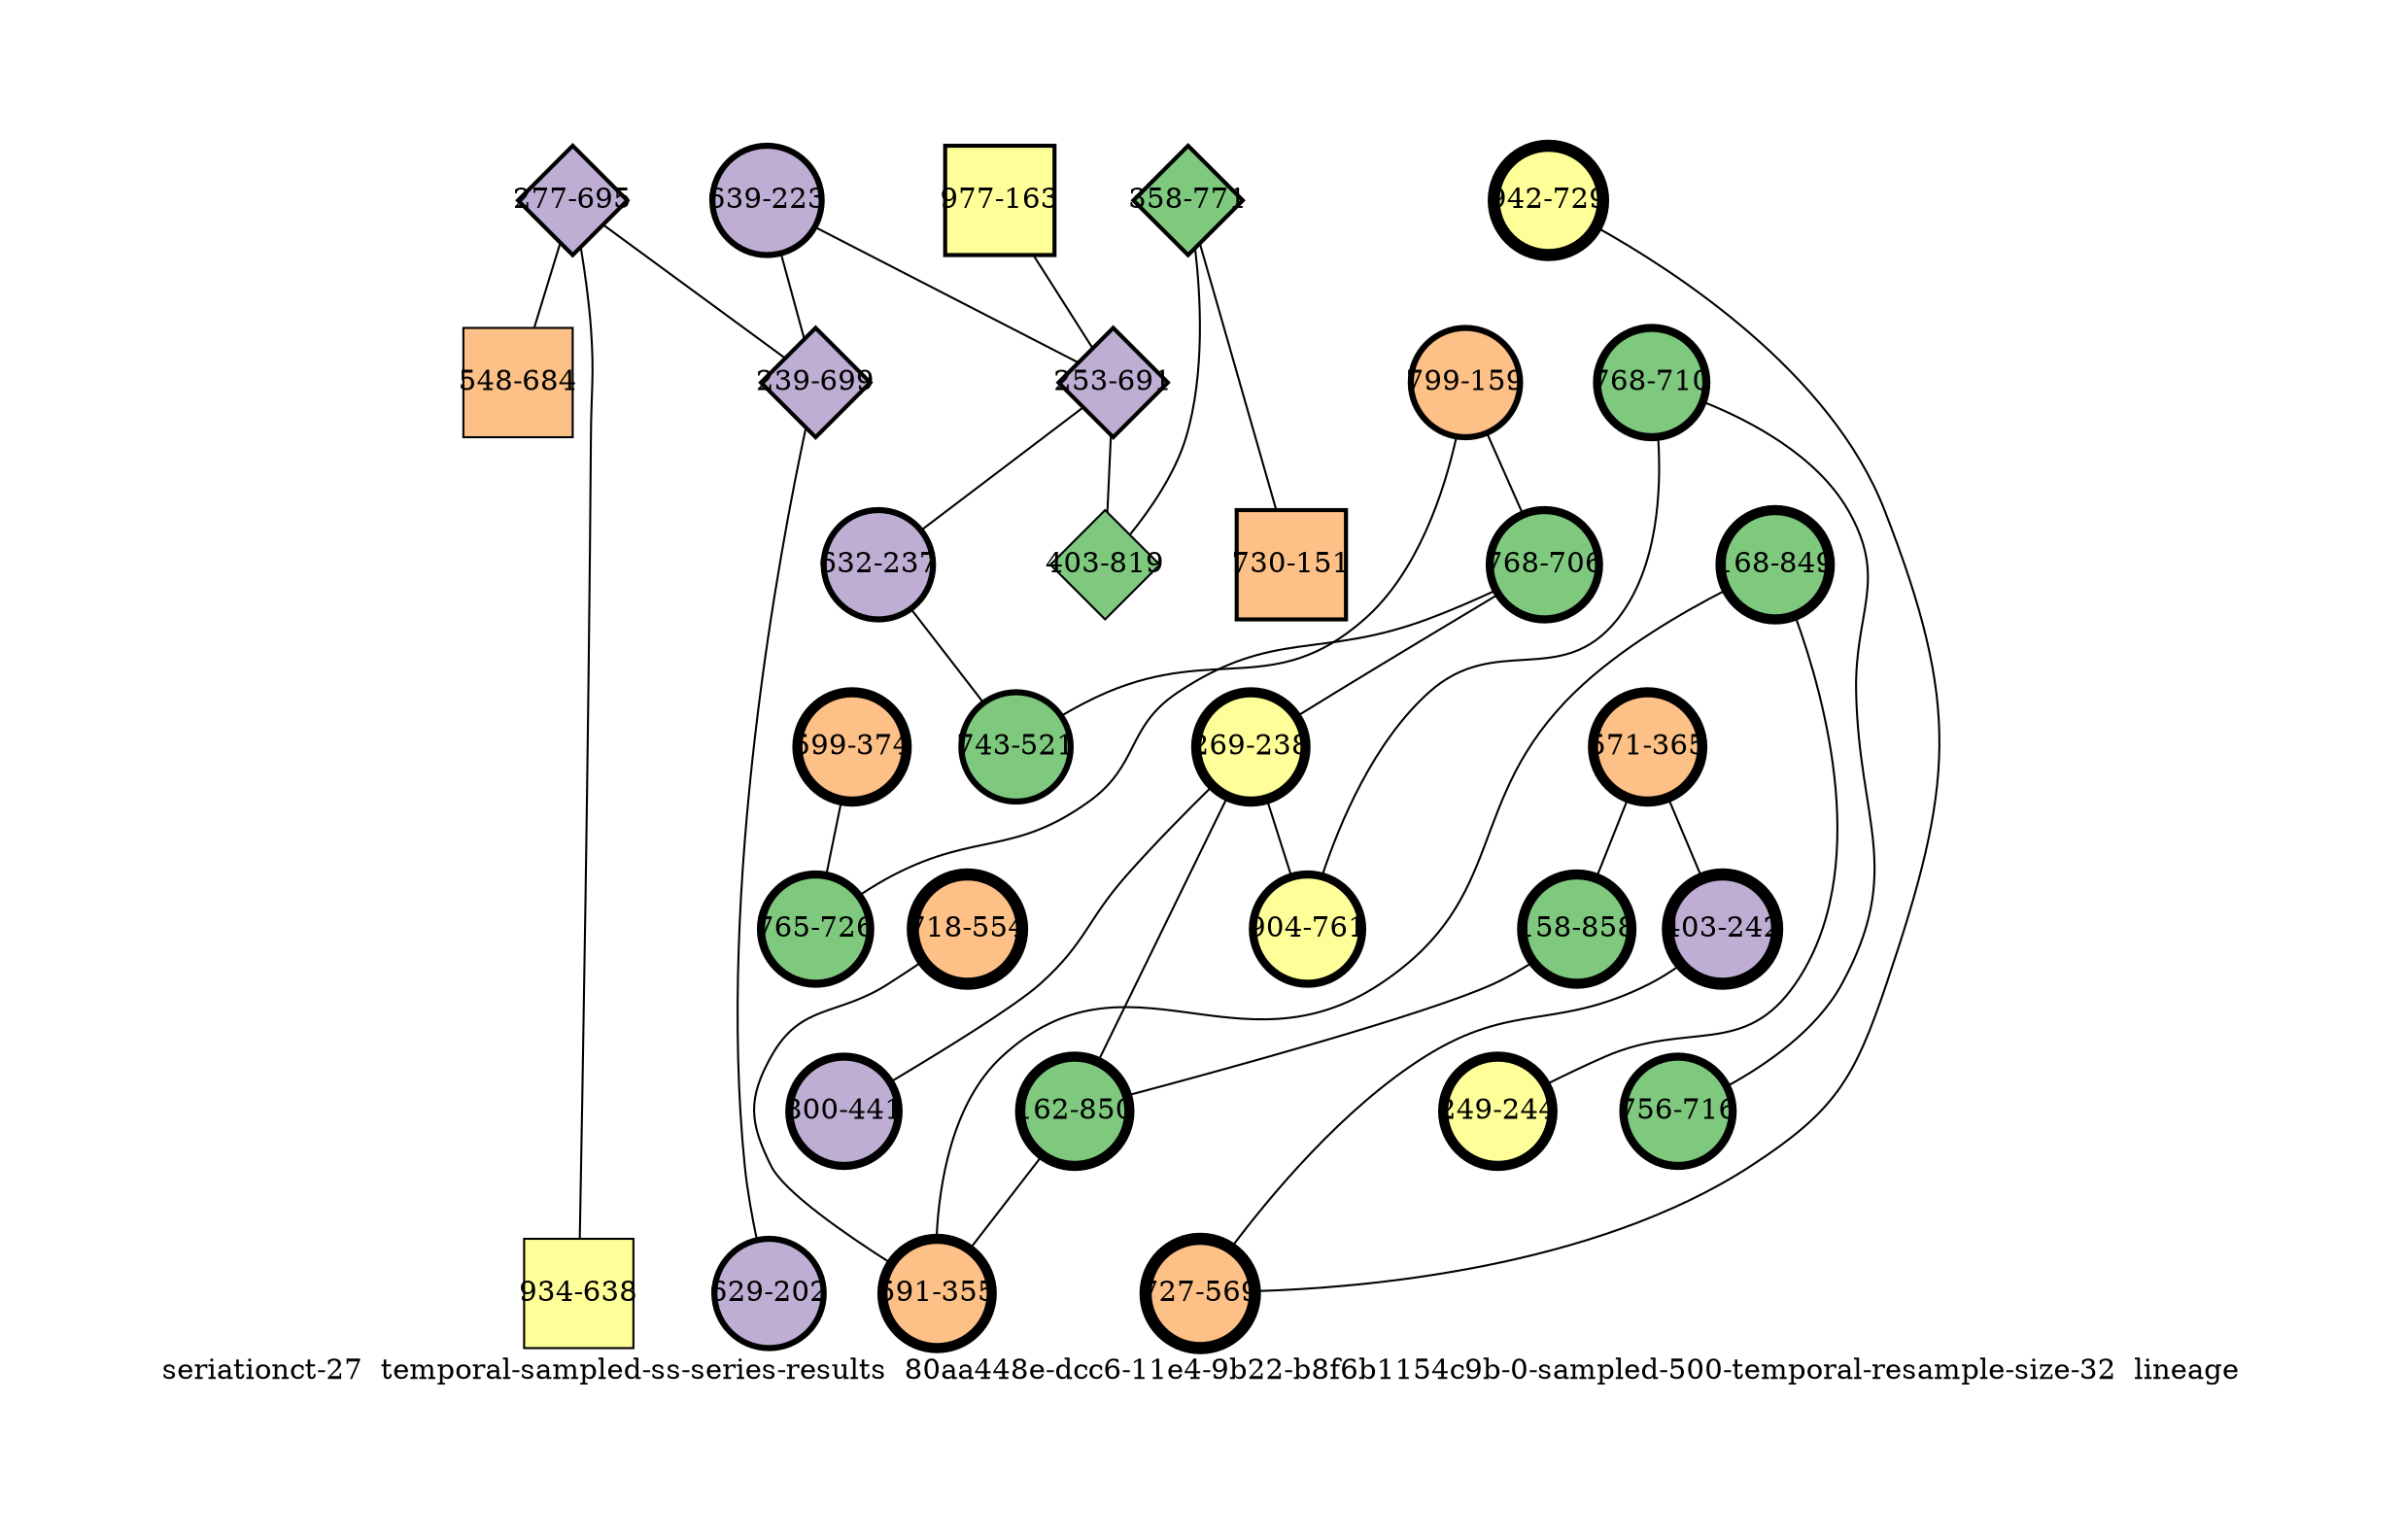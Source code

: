 strict graph "seriationct-27  temporal-sampled-ss-series-results  80aa448e-dcc6-11e4-9b22-b8f6b1154c9b-0-sampled-500-temporal-resample-size-32  lineage" {
labelloc=b;
ratio=auto;
pad="1.0";
label="seriationct-27  temporal-sampled-ss-series-results  80aa448e-dcc6-11e4-9b22-b8f6b1154c9b-0-sampled-500-temporal-resample-size-32  lineage";
node [width="0.75", style=filled, fixedsize=true, height="0.75", shape=circle, label=""];
0 [xCoordinate="695.0", appears_in_slice=2, yCoordinate="277.0", colorscheme=accent6, lineage_id=2, short_label="277-695", label="277-695", shape=diamond, cluster_id=1, fillcolor=2, size="500.0", id=0, penwidth="2.0"];
1 [xCoordinate="374.0", appears_in_slice=5, yCoordinate="599.0", colorscheme=accent6, lineage_id=0, short_label="599-374", label="599-374", shape=circle, cluster_id=2, fillcolor=3, size="500.0", id=1, penwidth="5.0"];
2 [xCoordinate="163.0", appears_in_slice=2, yCoordinate="977.0", colorscheme=accent6, lineage_id=1, short_label="977-163", label="977-163", shape=square, cluster_id=3, fillcolor=4, size="500.0", id=2, penwidth="2.0"];
3 [xCoordinate="159.0", appears_in_slice=3, yCoordinate="799.0", colorscheme=accent6, lineage_id=0, short_label="799-159", label="799-159", shape=circle, cluster_id=2, fillcolor=3, size="500.0", id=3, penwidth="3.0"];
4 [xCoordinate="365.0", appears_in_slice=5, yCoordinate="571.0", colorscheme=accent6, lineage_id=0, short_label="571-365", label="571-365", shape=circle, cluster_id=2, fillcolor=3, size="500.0", id=4, penwidth="5.0"];
5 [xCoordinate="771.0", appears_in_slice=2, yCoordinate="358.0", colorscheme=accent6, lineage_id=2, short_label="358-771", label="358-771", shape=diamond, cluster_id=0, fillcolor=1, size="500.0", id=5, penwidth="2.0"];
6 [xCoordinate="706.0", appears_in_slice=4, yCoordinate="768.0", colorscheme=accent6, lineage_id=0, short_label="768-706", label="768-706", shape=circle, cluster_id=0, fillcolor=1, size="500.0", id=6, penwidth="4.0"];
7 [xCoordinate="223.0", appears_in_slice=3, yCoordinate="639.0", colorscheme=accent6, lineage_id=0, short_label="639-223", label="639-223", shape=circle, cluster_id=1, fillcolor=2, size="500.0", id=7, penwidth="3.0"];
8 [xCoordinate="699.0", appears_in_slice=2, yCoordinate="239.0", colorscheme=accent6, lineage_id=2, short_label="239-699", label="239-699", shape=diamond, cluster_id=1, fillcolor=2, size="500.0", id=8, penwidth="2.0"];
9 [xCoordinate="729.0", appears_in_slice=6, yCoordinate="942.0", colorscheme=accent6, lineage_id=0, short_label="942-729", label="942-729", shape=circle, cluster_id=3, fillcolor=4, size="500.0", id=9, penwidth="6.0"];
10 [xCoordinate="638.0", appears_in_slice=1, yCoordinate="934.0", colorscheme=accent6, lineage_id=1, short_label="934-638", label="934-638", shape=square, cluster_id=3, fillcolor=4, size="500.0", id=10, penwidth="1.0"];
11 [xCoordinate="238.0", appears_in_slice=5, yCoordinate="269.0", colorscheme=accent6, lineage_id=0, short_label="269-238", label="269-238", shape=circle, cluster_id=3, fillcolor=4, size="500.0", id=11, penwidth="5.0"];
12 [xCoordinate="691.0", appears_in_slice=2, yCoordinate="253.0", colorscheme=accent6, lineage_id=2, short_label="253-691", label="253-691", shape=diamond, cluster_id=1, fillcolor=2, size="500.0", id=12, penwidth="2.0"];
13 [xCoordinate="726.0", appears_in_slice=4, yCoordinate="765.0", colorscheme=accent6, lineage_id=0, short_label="765-726", label="765-726", shape=circle, cluster_id=0, fillcolor=1, size="500.0", id=13, penwidth="4.0"];
14 [xCoordinate="554.0", appears_in_slice=6, yCoordinate="718.0", colorscheme=accent6, lineage_id=0, short_label="718-554", label="718-554", shape=circle, cluster_id=2, fillcolor=3, size="500.0", id=14, penwidth="6.0"];
15 [xCoordinate="237.0", appears_in_slice=3, yCoordinate="632.0", colorscheme=accent6, lineage_id=0, short_label="632-237", label="632-237", shape=circle, cluster_id=1, fillcolor=2, size="500.0", id=23, penwidth="3.0"];
16 [xCoordinate="242.0", appears_in_slice=6, yCoordinate="403.0", colorscheme=accent6, lineage_id=0, short_label="403-242", label="403-242", shape=circle, cluster_id=1, fillcolor=2, size="500.0", id=16, penwidth="6.0"];
17 [xCoordinate="858.0", appears_in_slice=5, yCoordinate="158.0", colorscheme=accent6, lineage_id=0, short_label="158-858", label="158-858", shape=circle, cluster_id=0, fillcolor=1, size="500.0", id=17, penwidth="5.0"];
18 [xCoordinate="202.0", appears_in_slice=3, yCoordinate="629.0", colorscheme=accent6, lineage_id=0, short_label="629-202", label="629-202", shape=circle, cluster_id=1, fillcolor=2, size="500.0", id=18, penwidth="3.0"];
19 [xCoordinate="521.0", appears_in_slice=3, yCoordinate="743.0", colorscheme=accent6, lineage_id=0, short_label="743-521", label="743-521", shape=circle, cluster_id=0, fillcolor=1, size="500.0", id=19, penwidth="3.0"];
20 [xCoordinate="850.0", appears_in_slice=5, yCoordinate="162.0", colorscheme=accent6, lineage_id=0, short_label="162-850", label="162-850", shape=circle, cluster_id=0, fillcolor=1, size="500.0", id=20, penwidth="5.0"];
21 [xCoordinate="819.0", appears_in_slice=1, yCoordinate="403.0", colorscheme=accent6, lineage_id=2, short_label="403-819", label="403-819", shape=diamond, cluster_id=0, fillcolor=1, size="500.0", id=21, penwidth="1.0"];
22 [xCoordinate="684.0", appears_in_slice=1, yCoordinate="548.0", colorscheme=accent6, lineage_id=1, short_label="548-684", label="548-684", shape=square, cluster_id=2, fillcolor=3, size="500.0", id=22, penwidth="1.0"];
23 [xCoordinate="710.0", appears_in_slice=4, yCoordinate="768.0", colorscheme=accent6, lineage_id=0, short_label="768-710", label="768-710", shape=circle, cluster_id=0, fillcolor=1, size="500.0", id=15, penwidth="4.0"];
24 [xCoordinate="761.0", appears_in_slice=4, yCoordinate="904.0", colorscheme=accent6, lineage_id=0, short_label="904-761", label="904-761", shape=circle, cluster_id=3, fillcolor=4, size="500.0", id=24, penwidth="4.0"];
25 [xCoordinate="849.0", appears_in_slice=5, yCoordinate="168.0", colorscheme=accent6, lineage_id=0, short_label="168-849", label="168-849", shape=circle, cluster_id=0, fillcolor=1, size="500.0", id=25, penwidth="5.0"];
26 [xCoordinate="716.0", appears_in_slice=4, yCoordinate="756.0", colorscheme=accent6, lineage_id=0, short_label="756-716", label="756-716", shape=circle, cluster_id=0, fillcolor=1, size="500.0", id=26, penwidth="4.0"];
27 [xCoordinate="151.0", appears_in_slice=2, yCoordinate="730.0", colorscheme=accent6, lineage_id=1, short_label="730-151", label="730-151", shape=square, cluster_id=2, fillcolor=3, size="500.0", id=27, penwidth="2.0"];
28 [xCoordinate="355.0", appears_in_slice=5, yCoordinate="591.0", colorscheme=accent6, lineage_id=0, short_label="591-355", label="591-355", shape=circle, cluster_id=2, fillcolor=3, size="500.0", id=28, penwidth="5.0"];
29 [xCoordinate="569.0", appears_in_slice=6, yCoordinate="727.0", colorscheme=accent6, lineage_id=0, short_label="727-569", label="727-569", shape=circle, cluster_id=2, fillcolor=3, size="500.0", id=29, penwidth="6.0"];
30 [xCoordinate="441.0", appears_in_slice=4, yCoordinate="800.0", colorscheme=accent6, lineage_id=0, short_label="800-441", label="800-441", shape=circle, cluster_id=1, fillcolor=2, size="500.0", id=30, penwidth="4.0"];
31 [xCoordinate="244.0", appears_in_slice=5, yCoordinate="249.0", colorscheme=accent6, lineage_id=0, short_label="249-244", label="249-244", shape=circle, cluster_id=3, fillcolor=4, size="500.0", id=31, penwidth="5.0"];
0 -- 8  [inverseweight="17.811762497", weight="0.0561426753905"];
0 -- 10  [inverseweight="2.1483975064", weight="0.465463210147"];
0 -- 22  [inverseweight="1.56845427328", weight="0.637570388271"];
1 -- 13  [inverseweight="2.83496642938", weight="0.352737863009"];
2 -- 12  [inverseweight="25.8543844998", weight="0.0386781592116"];
3 -- 19  [inverseweight="23.5180217096", weight="0.0425205832509"];
3 -- 6  [inverseweight="4.37688109532", weight="0.228473193176"];
4 -- 16  [inverseweight="7.26241117218", weight="0.137695315824"];
4 -- 17  [inverseweight="22.0540545696", weight="0.045343136195"];
5 -- 27  [inverseweight="37.6889180722", weight="0.0265329983228"];
5 -- 21  [inverseweight="4.16377615875", weight="0.240166608836"];
6 -- 11  [inverseweight="4.34503433416", weight="0.230147778612"];
6 -- 13  [inverseweight="20.6901472151", weight="0.0483321838944"];
7 -- 8  [inverseweight="1.58952182042", weight="0.629120020346"];
7 -- 12  [inverseweight="1.83072822985", weight="0.546230720484"];
8 -- 18  [inverseweight="1.7914589068", weight="0.558204263688"];
9 -- 29  [inverseweight="43.5194139889", weight="0.0229782505862"];
11 -- 24  [inverseweight="1.64619814955", weight="0.607460286768"];
11 -- 20  [inverseweight="2.83733901572", weight="0.352442903177"];
11 -- 30  [inverseweight="4.29790605451", weight="0.232671442167"];
12 -- 15  [inverseweight="2.30706443476", weight="0.433451266003"];
12 -- 21  [inverseweight="1.72812894878", weight="0.578660522241"];
14 -- 28  [inverseweight="2.72149400082", weight="0.367445234015"];
15 -- 19  [inverseweight="33.5578027607", weight="0.0297993288515"];
16 -- 29  [inverseweight="27.6924387811", weight="0.0361109401705"];
17 -- 20  [inverseweight="2.68592151968", weight="0.372311697372"];
20 -- 28  [inverseweight="3.30756126041", weight="0.302337559691"];
23 -- 24  [inverseweight="22.7272727273", weight="0.044"];
23 -- 26  [inverseweight="17.010345436", weight="0.0587877538268"];
25 -- 28  [inverseweight="26.9581933009", weight="0.037094473982"];
25 -- 31  [inverseweight="26.7261241912", weight="0.0374165738677"];
}
